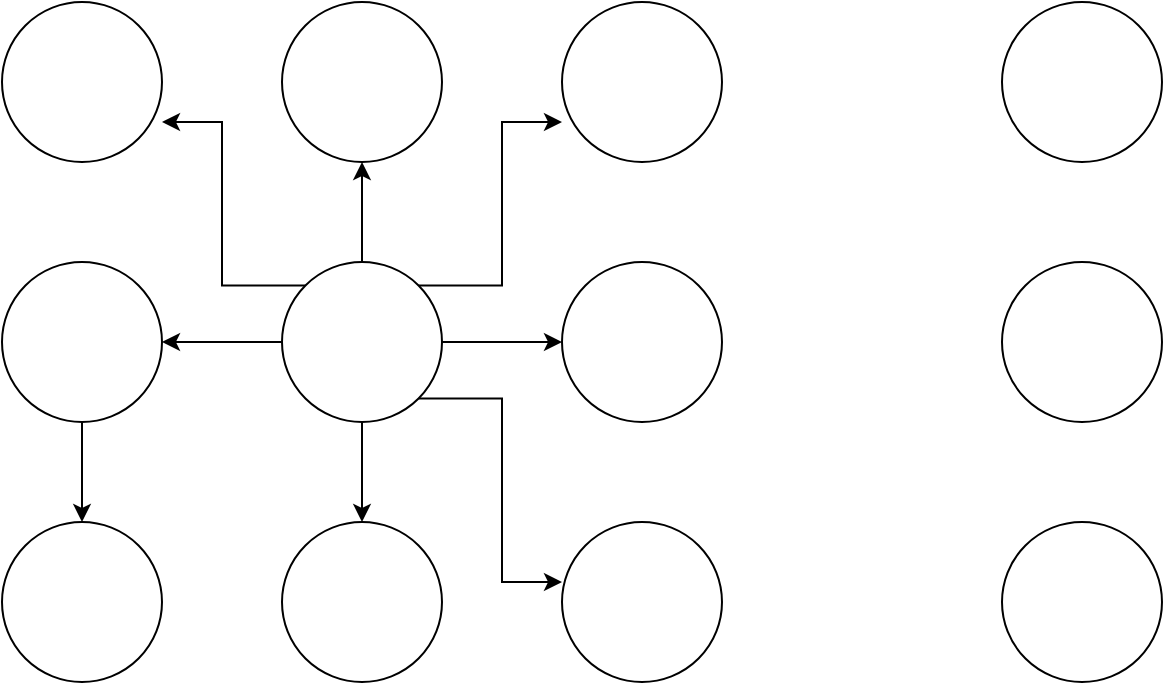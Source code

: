 <mxfile version="14.4.4" type="github">
  <diagram id="A6ownHg0AeSZHPSQSX2c" name="Page-1">
    <mxGraphModel dx="2062" dy="1149" grid="1" gridSize="10" guides="1" tooltips="1" connect="1" arrows="1" fold="1" page="1" pageScale="1" pageWidth="827" pageHeight="1169" math="0" shadow="0">
      <root>
        <mxCell id="0" />
        <mxCell id="1" parent="0" />
        <mxCell id="4rPNRKkuYuNXzBspPpeM-1" value="" style="ellipse;whiteSpace=wrap;html=1;aspect=fixed;" vertex="1" parent="1">
          <mxGeometry x="100" y="300" width="80" height="80" as="geometry" />
        </mxCell>
        <mxCell id="4rPNRKkuYuNXzBspPpeM-3" value="" style="ellipse;whiteSpace=wrap;html=1;aspect=fixed;" vertex="1" parent="1">
          <mxGeometry x="240" y="300" width="80" height="80" as="geometry" />
        </mxCell>
        <mxCell id="4rPNRKkuYuNXzBspPpeM-16" style="edgeStyle=orthogonalEdgeStyle;rounded=0;orthogonalLoop=1;jettySize=auto;html=1;exitX=0;exitY=0.5;exitDx=0;exitDy=0;entryX=1;entryY=0.5;entryDx=0;entryDy=0;" edge="1" parent="1" source="4rPNRKkuYuNXzBspPpeM-4" target="4rPNRKkuYuNXzBspPpeM-6">
          <mxGeometry relative="1" as="geometry" />
        </mxCell>
        <mxCell id="4rPNRKkuYuNXzBspPpeM-18" style="edgeStyle=orthogonalEdgeStyle;rounded=0;orthogonalLoop=1;jettySize=auto;html=1;exitX=0;exitY=0;exitDx=0;exitDy=0;entryX=1;entryY=0.75;entryDx=0;entryDy=0;entryPerimeter=0;" edge="1" parent="1" source="4rPNRKkuYuNXzBspPpeM-4" target="4rPNRKkuYuNXzBspPpeM-1">
          <mxGeometry relative="1" as="geometry" />
        </mxCell>
        <mxCell id="4rPNRKkuYuNXzBspPpeM-19" style="edgeStyle=orthogonalEdgeStyle;rounded=0;orthogonalLoop=1;jettySize=auto;html=1;exitX=0.5;exitY=0;exitDx=0;exitDy=0;entryX=0.5;entryY=1;entryDx=0;entryDy=0;" edge="1" parent="1" source="4rPNRKkuYuNXzBspPpeM-4" target="4rPNRKkuYuNXzBspPpeM-3">
          <mxGeometry relative="1" as="geometry" />
        </mxCell>
        <mxCell id="4rPNRKkuYuNXzBspPpeM-20" style="edgeStyle=orthogonalEdgeStyle;rounded=0;orthogonalLoop=1;jettySize=auto;html=1;exitX=0.5;exitY=1;exitDx=0;exitDy=0;entryX=0.5;entryY=0;entryDx=0;entryDy=0;" edge="1" parent="1" source="4rPNRKkuYuNXzBspPpeM-4" target="4rPNRKkuYuNXzBspPpeM-9">
          <mxGeometry relative="1" as="geometry" />
        </mxCell>
        <mxCell id="4rPNRKkuYuNXzBspPpeM-21" style="edgeStyle=orthogonalEdgeStyle;rounded=0;orthogonalLoop=1;jettySize=auto;html=1;exitX=1;exitY=0.5;exitDx=0;exitDy=0;entryX=0;entryY=0.5;entryDx=0;entryDy=0;" edge="1" parent="1" source="4rPNRKkuYuNXzBspPpeM-4" target="4rPNRKkuYuNXzBspPpeM-5">
          <mxGeometry relative="1" as="geometry" />
        </mxCell>
        <mxCell id="4rPNRKkuYuNXzBspPpeM-22" style="edgeStyle=orthogonalEdgeStyle;rounded=0;orthogonalLoop=1;jettySize=auto;html=1;exitX=1;exitY=0;exitDx=0;exitDy=0;entryX=0;entryY=0.75;entryDx=0;entryDy=0;entryPerimeter=0;" edge="1" parent="1" source="4rPNRKkuYuNXzBspPpeM-4" target="4rPNRKkuYuNXzBspPpeM-7">
          <mxGeometry relative="1" as="geometry" />
        </mxCell>
        <mxCell id="4rPNRKkuYuNXzBspPpeM-23" style="edgeStyle=orthogonalEdgeStyle;rounded=0;orthogonalLoop=1;jettySize=auto;html=1;exitX=1;exitY=1;exitDx=0;exitDy=0;entryX=0;entryY=0.375;entryDx=0;entryDy=0;entryPerimeter=0;" edge="1" parent="1" source="4rPNRKkuYuNXzBspPpeM-4" target="4rPNRKkuYuNXzBspPpeM-10">
          <mxGeometry relative="1" as="geometry" />
        </mxCell>
        <mxCell id="4rPNRKkuYuNXzBspPpeM-4" value="" style="ellipse;whiteSpace=wrap;html=1;aspect=fixed;" vertex="1" parent="1">
          <mxGeometry x="240" y="430" width="80" height="80" as="geometry" />
        </mxCell>
        <mxCell id="4rPNRKkuYuNXzBspPpeM-5" value="" style="ellipse;whiteSpace=wrap;html=1;aspect=fixed;" vertex="1" parent="1">
          <mxGeometry x="380" y="430" width="80" height="80" as="geometry" />
        </mxCell>
        <mxCell id="4rPNRKkuYuNXzBspPpeM-17" style="edgeStyle=orthogonalEdgeStyle;rounded=0;orthogonalLoop=1;jettySize=auto;html=1;exitX=0.5;exitY=1;exitDx=0;exitDy=0;entryX=0.5;entryY=0;entryDx=0;entryDy=0;" edge="1" parent="1" source="4rPNRKkuYuNXzBspPpeM-6" target="4rPNRKkuYuNXzBspPpeM-8">
          <mxGeometry relative="1" as="geometry" />
        </mxCell>
        <mxCell id="4rPNRKkuYuNXzBspPpeM-6" value="" style="ellipse;whiteSpace=wrap;html=1;aspect=fixed;" vertex="1" parent="1">
          <mxGeometry x="100" y="430" width="80" height="80" as="geometry" />
        </mxCell>
        <mxCell id="4rPNRKkuYuNXzBspPpeM-7" value="" style="ellipse;whiteSpace=wrap;html=1;aspect=fixed;" vertex="1" parent="1">
          <mxGeometry x="380" y="300" width="80" height="80" as="geometry" />
        </mxCell>
        <mxCell id="4rPNRKkuYuNXzBspPpeM-8" value="" style="ellipse;whiteSpace=wrap;html=1;aspect=fixed;" vertex="1" parent="1">
          <mxGeometry x="100" y="560" width="80" height="80" as="geometry" />
        </mxCell>
        <mxCell id="4rPNRKkuYuNXzBspPpeM-9" value="" style="ellipse;whiteSpace=wrap;html=1;aspect=fixed;" vertex="1" parent="1">
          <mxGeometry x="240" y="560" width="80" height="80" as="geometry" />
        </mxCell>
        <mxCell id="4rPNRKkuYuNXzBspPpeM-10" value="" style="ellipse;whiteSpace=wrap;html=1;aspect=fixed;" vertex="1" parent="1">
          <mxGeometry x="380" y="560" width="80" height="80" as="geometry" />
        </mxCell>
        <mxCell id="4rPNRKkuYuNXzBspPpeM-11" value="" style="ellipse;whiteSpace=wrap;html=1;aspect=fixed;" vertex="1" parent="1">
          <mxGeometry x="600" y="300" width="80" height="80" as="geometry" />
        </mxCell>
        <mxCell id="4rPNRKkuYuNXzBspPpeM-12" value="" style="ellipse;whiteSpace=wrap;html=1;aspect=fixed;" vertex="1" parent="1">
          <mxGeometry x="600" y="430" width="80" height="80" as="geometry" />
        </mxCell>
        <mxCell id="4rPNRKkuYuNXzBspPpeM-13" value="" style="ellipse;whiteSpace=wrap;html=1;aspect=fixed;" vertex="1" parent="1">
          <mxGeometry x="600" y="560" width="80" height="80" as="geometry" />
        </mxCell>
      </root>
    </mxGraphModel>
  </diagram>
</mxfile>
